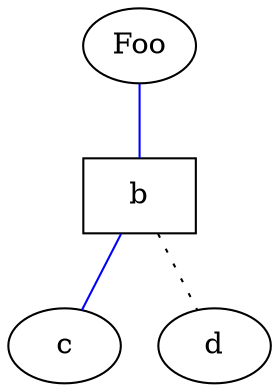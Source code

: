 graph graphname {
    // This attribute applies to the graph itself
    size="10,10";
    // The label attribute can be used to change the label of a node
    a [label="Foo"];
    // Here, the node shape is changed.
    b [shape=box];
    // These edges both have different line properties
    a -- b -- c [color=blue];
    b -- d [style=dotted];
    // [style=invis] hides a node.
}
